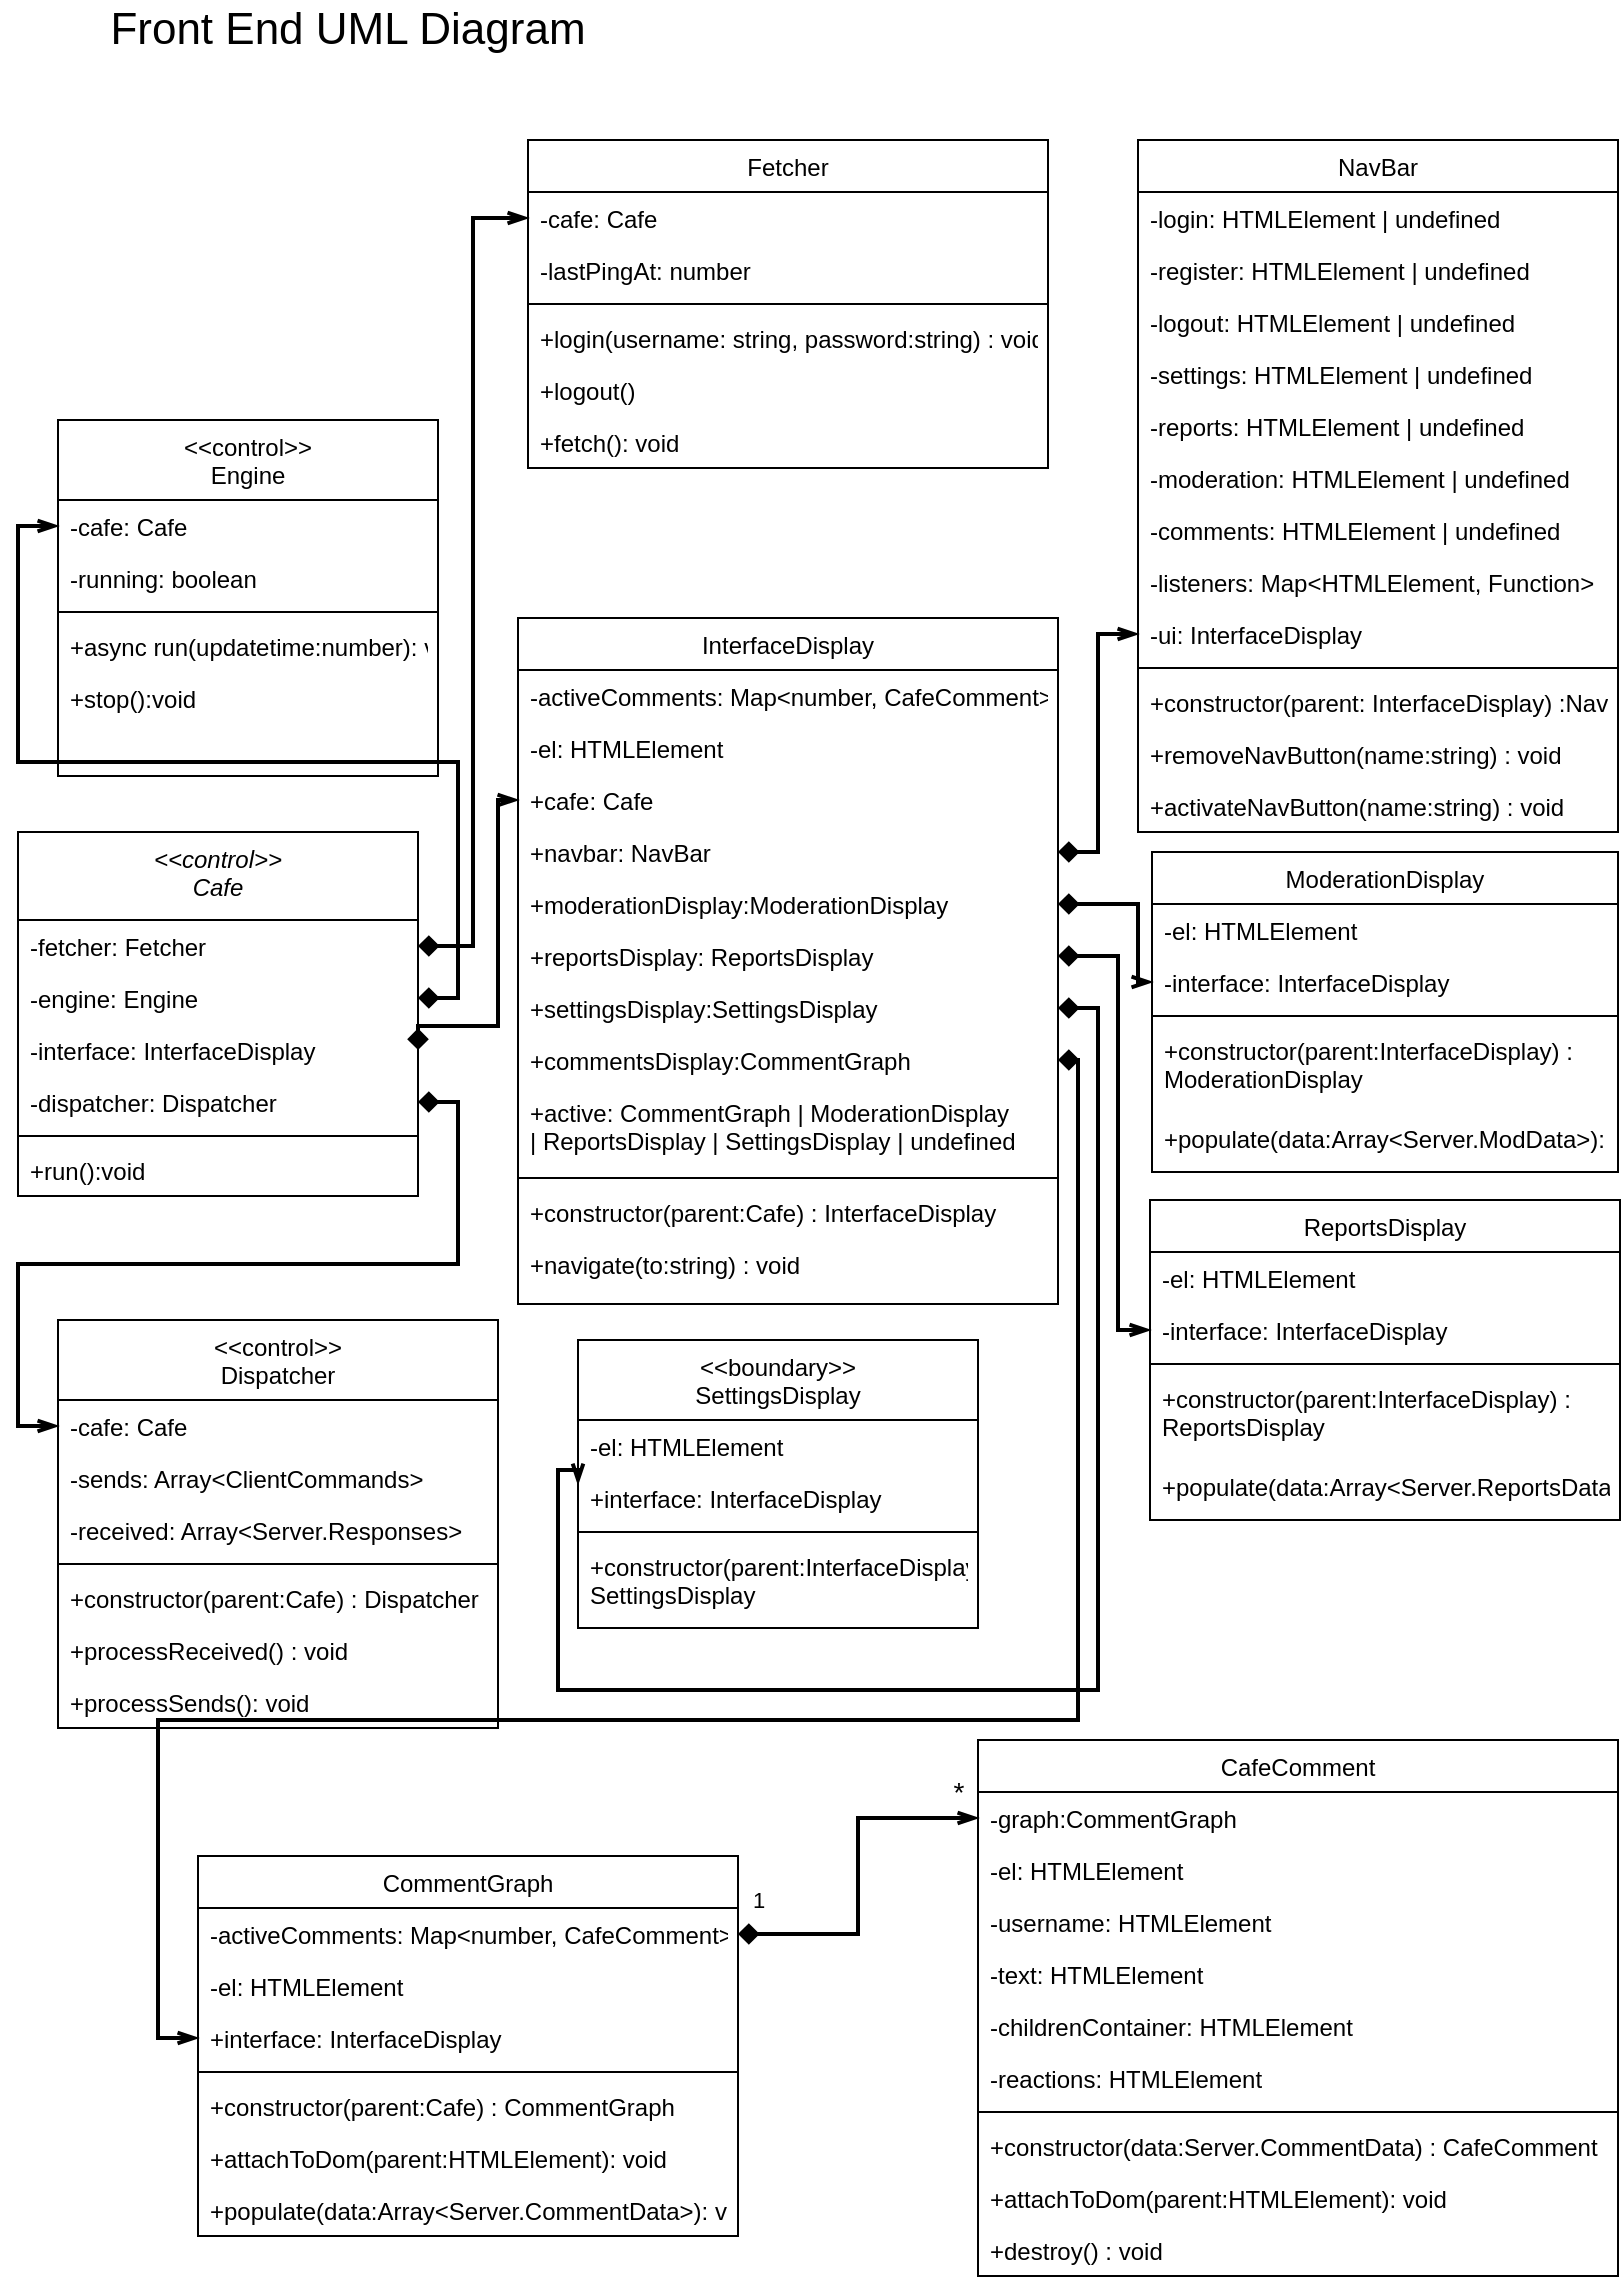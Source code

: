 <mxfile version="20.5.1" type="device"><diagram id="C5RBs43oDa-KdzZeNtuy" name="Page-1"><mxGraphModel dx="1342" dy="731" grid="1" gridSize="10" guides="1" tooltips="1" connect="1" arrows="1" fold="1" page="1" pageScale="1" pageWidth="827" pageHeight="1169" math="0" shadow="0"><root><mxCell id="WIyWlLk6GJQsqaUBKTNV-0"/><mxCell id="WIyWlLk6GJQsqaUBKTNV-1" parent="WIyWlLk6GJQsqaUBKTNV-0"/><mxCell id="zkfFHV4jXpPFQw0GAbJ--0" value="&lt;&lt;control&gt;&gt;&#10;Cafe" style="swimlane;fontStyle=2;align=center;verticalAlign=top;childLayout=stackLayout;horizontal=1;startSize=44;horizontalStack=0;resizeParent=1;resizeLast=0;collapsible=1;marginBottom=0;rounded=0;shadow=0;strokeWidth=1;" parent="WIyWlLk6GJQsqaUBKTNV-1" vertex="1"><mxGeometry x="10" y="436" width="200" height="182" as="geometry"><mxRectangle x="230" y="140" width="160" height="26" as="alternateBounds"/></mxGeometry></mxCell><mxCell id="zkfFHV4jXpPFQw0GAbJ--1" value="-fetcher: Fetcher" style="text;align=left;verticalAlign=top;spacingLeft=4;spacingRight=4;overflow=hidden;rotatable=0;points=[[0,0.5],[1,0.5]];portConstraint=eastwest;" parent="zkfFHV4jXpPFQw0GAbJ--0" vertex="1"><mxGeometry y="44" width="200" height="26" as="geometry"/></mxCell><mxCell id="hSVlqOeqFn7UGQyCmXMw-0" value="-engine: Engine" style="text;align=left;verticalAlign=top;spacingLeft=4;spacingRight=4;overflow=hidden;rotatable=0;points=[[0,0.5],[1,0.5]];portConstraint=eastwest;rounded=0;shadow=0;html=0;" parent="zkfFHV4jXpPFQw0GAbJ--0" vertex="1"><mxGeometry y="70" width="200" height="26" as="geometry"/></mxCell><mxCell id="zkfFHV4jXpPFQw0GAbJ--2" value="-interface: InterfaceDisplay" style="text;align=left;verticalAlign=top;spacingLeft=4;spacingRight=4;overflow=hidden;rotatable=0;points=[[0,0.5],[1,0.5]];portConstraint=eastwest;rounded=0;shadow=0;html=0;" parent="zkfFHV4jXpPFQw0GAbJ--0" vertex="1"><mxGeometry y="96" width="200" height="26" as="geometry"/></mxCell><mxCell id="zkfFHV4jXpPFQw0GAbJ--3" value="-dispatcher: Dispatcher" style="text;align=left;verticalAlign=top;spacingLeft=4;spacingRight=4;overflow=hidden;rotatable=0;points=[[0,0.5],[1,0.5]];portConstraint=eastwest;rounded=0;shadow=0;html=0;" parent="zkfFHV4jXpPFQw0GAbJ--0" vertex="1"><mxGeometry y="122" width="200" height="26" as="geometry"/></mxCell><mxCell id="zkfFHV4jXpPFQw0GAbJ--4" value="" style="line;html=1;strokeWidth=1;align=left;verticalAlign=middle;spacingTop=-1;spacingLeft=3;spacingRight=3;rotatable=0;labelPosition=right;points=[];portConstraint=eastwest;" parent="zkfFHV4jXpPFQw0GAbJ--0" vertex="1"><mxGeometry y="148" width="200" height="8" as="geometry"/></mxCell><mxCell id="hSVlqOeqFn7UGQyCmXMw-2" value="+run():void" style="text;align=left;verticalAlign=top;spacingLeft=4;spacingRight=4;overflow=hidden;rotatable=0;points=[[0,0.5],[1,0.5]];portConstraint=eastwest;rounded=0;shadow=0;html=0;" parent="zkfFHV4jXpPFQw0GAbJ--0" vertex="1"><mxGeometry y="156" width="200" height="26" as="geometry"/></mxCell><mxCell id="zkfFHV4jXpPFQw0GAbJ--17" value="CommentGraph" style="swimlane;fontStyle=0;align=center;verticalAlign=top;childLayout=stackLayout;horizontal=1;startSize=26;horizontalStack=0;resizeParent=1;resizeLast=0;collapsible=1;marginBottom=0;rounded=0;shadow=0;strokeWidth=1;" parent="WIyWlLk6GJQsqaUBKTNV-1" vertex="1"><mxGeometry x="100" y="948" width="270" height="190" as="geometry"><mxRectangle x="550" y="140" width="160" height="26" as="alternateBounds"/></mxGeometry></mxCell><mxCell id="zkfFHV4jXpPFQw0GAbJ--18" value="-activeComments: Map&lt;number, CafeComment&gt;" style="text;align=left;verticalAlign=top;spacingLeft=4;spacingRight=4;overflow=hidden;rotatable=0;points=[[0,0.5],[1,0.5]];portConstraint=eastwest;" parent="zkfFHV4jXpPFQw0GAbJ--17" vertex="1"><mxGeometry y="26" width="270" height="26" as="geometry"/></mxCell><mxCell id="zkfFHV4jXpPFQw0GAbJ--19" value="-el: HTMLElement" style="text;align=left;verticalAlign=top;spacingLeft=4;spacingRight=4;overflow=hidden;rotatable=0;points=[[0,0.5],[1,0.5]];portConstraint=eastwest;rounded=0;shadow=0;html=0;" parent="zkfFHV4jXpPFQw0GAbJ--17" vertex="1"><mxGeometry y="52" width="270" height="26" as="geometry"/></mxCell><mxCell id="zkfFHV4jXpPFQw0GAbJ--21" value="+interface: InterfaceDisplay" style="text;align=left;verticalAlign=top;spacingLeft=4;spacingRight=4;overflow=hidden;rotatable=0;points=[[0,0.5],[1,0.5]];portConstraint=eastwest;rounded=0;shadow=0;html=0;" parent="zkfFHV4jXpPFQw0GAbJ--17" vertex="1"><mxGeometry y="78" width="270" height="26" as="geometry"/></mxCell><mxCell id="zkfFHV4jXpPFQw0GAbJ--23" value="" style="line;html=1;strokeWidth=1;align=left;verticalAlign=middle;spacingTop=-1;spacingLeft=3;spacingRight=3;rotatable=0;labelPosition=right;points=[];portConstraint=eastwest;" parent="zkfFHV4jXpPFQw0GAbJ--17" vertex="1"><mxGeometry y="104" width="270" height="8" as="geometry"/></mxCell><mxCell id="zkfFHV4jXpPFQw0GAbJ--24" value="+constructor(parent:Cafe) : CommentGraph" style="text;align=left;verticalAlign=top;spacingLeft=4;spacingRight=4;overflow=hidden;rotatable=0;points=[[0,0.5],[1,0.5]];portConstraint=eastwest;" parent="zkfFHV4jXpPFQw0GAbJ--17" vertex="1"><mxGeometry y="112" width="270" height="26" as="geometry"/></mxCell><mxCell id="zkfFHV4jXpPFQw0GAbJ--25" value="+attachToDom(parent:HTMLElement): void" style="text;align=left;verticalAlign=top;spacingLeft=4;spacingRight=4;overflow=hidden;rotatable=0;points=[[0,0.5],[1,0.5]];portConstraint=eastwest;" parent="zkfFHV4jXpPFQw0GAbJ--17" vertex="1"><mxGeometry y="138" width="270" height="26" as="geometry"/></mxCell><mxCell id="hSVlqOeqFn7UGQyCmXMw-3" value="+populate(data:Array&lt;Server.CommentData&gt;): void" style="text;align=left;verticalAlign=top;spacingLeft=4;spacingRight=4;overflow=hidden;rotatable=0;points=[[0,0.5],[1,0.5]];portConstraint=eastwest;" parent="zkfFHV4jXpPFQw0GAbJ--17" vertex="1"><mxGeometry y="164" width="270" height="26" as="geometry"/></mxCell><mxCell id="hSVlqOeqFn7UGQyCmXMw-5" value="CafeComment" style="swimlane;fontStyle=0;align=center;verticalAlign=top;childLayout=stackLayout;horizontal=1;startSize=26;horizontalStack=0;resizeParent=1;resizeLast=0;collapsible=1;marginBottom=0;rounded=0;shadow=0;strokeWidth=1;" parent="WIyWlLk6GJQsqaUBKTNV-1" vertex="1"><mxGeometry x="490" y="890" width="320" height="268" as="geometry"><mxRectangle x="550" y="140" width="160" height="26" as="alternateBounds"/></mxGeometry></mxCell><mxCell id="hSVlqOeqFn7UGQyCmXMw-129" value="-graph:CommentGraph" style="text;align=left;verticalAlign=top;spacingLeft=4;spacingRight=4;overflow=hidden;rotatable=0;points=[[0,0.5],[1,0.5]];portConstraint=eastwest;rounded=0;shadow=0;html=0;" parent="hSVlqOeqFn7UGQyCmXMw-5" vertex="1"><mxGeometry y="26" width="320" height="26" as="geometry"/></mxCell><mxCell id="hSVlqOeqFn7UGQyCmXMw-6" value="-el: HTMLElement" style="text;align=left;verticalAlign=top;spacingLeft=4;spacingRight=4;overflow=hidden;rotatable=0;points=[[0,0.5],[1,0.5]];portConstraint=eastwest;" parent="hSVlqOeqFn7UGQyCmXMw-5" vertex="1"><mxGeometry y="52" width="320" height="26" as="geometry"/></mxCell><mxCell id="hSVlqOeqFn7UGQyCmXMw-7" value="-username: HTMLElement" style="text;align=left;verticalAlign=top;spacingLeft=4;spacingRight=4;overflow=hidden;rotatable=0;points=[[0,0.5],[1,0.5]];portConstraint=eastwest;rounded=0;shadow=0;html=0;" parent="hSVlqOeqFn7UGQyCmXMw-5" vertex="1"><mxGeometry y="78" width="320" height="26" as="geometry"/></mxCell><mxCell id="hSVlqOeqFn7UGQyCmXMw-8" value="-text: HTMLElement" style="text;align=left;verticalAlign=top;spacingLeft=4;spacingRight=4;overflow=hidden;rotatable=0;points=[[0,0.5],[1,0.5]];portConstraint=eastwest;rounded=0;shadow=0;html=0;" parent="hSVlqOeqFn7UGQyCmXMw-5" vertex="1"><mxGeometry y="104" width="320" height="26" as="geometry"/></mxCell><mxCell id="hSVlqOeqFn7UGQyCmXMw-9" value="-childrenContainer: HTMLElement" style="text;align=left;verticalAlign=top;spacingLeft=4;spacingRight=4;overflow=hidden;rotatable=0;points=[[0,0.5],[1,0.5]];portConstraint=eastwest;rounded=0;shadow=0;html=0;" parent="hSVlqOeqFn7UGQyCmXMw-5" vertex="1"><mxGeometry y="130" width="320" height="26" as="geometry"/></mxCell><mxCell id="hSVlqOeqFn7UGQyCmXMw-14" value="-reactions: HTMLElement" style="text;align=left;verticalAlign=top;spacingLeft=4;spacingRight=4;overflow=hidden;rotatable=0;points=[[0,0.5],[1,0.5]];portConstraint=eastwest;rounded=0;shadow=0;html=0;" parent="hSVlqOeqFn7UGQyCmXMw-5" vertex="1"><mxGeometry y="156" width="320" height="26" as="geometry"/></mxCell><mxCell id="hSVlqOeqFn7UGQyCmXMw-10" value="" style="line;html=1;strokeWidth=1;align=left;verticalAlign=middle;spacingTop=-1;spacingLeft=3;spacingRight=3;rotatable=0;labelPosition=right;points=[];portConstraint=eastwest;" parent="hSVlqOeqFn7UGQyCmXMw-5" vertex="1"><mxGeometry y="182" width="320" height="8" as="geometry"/></mxCell><mxCell id="hSVlqOeqFn7UGQyCmXMw-11" value="+constructor(data:Server.CommentData) : CafeComment" style="text;align=left;verticalAlign=top;spacingLeft=4;spacingRight=4;overflow=hidden;rotatable=0;points=[[0,0.5],[1,0.5]];portConstraint=eastwest;" parent="hSVlqOeqFn7UGQyCmXMw-5" vertex="1"><mxGeometry y="190" width="320" height="26" as="geometry"/></mxCell><mxCell id="hSVlqOeqFn7UGQyCmXMw-12" value="+attachToDom(parent:HTMLElement): void" style="text;align=left;verticalAlign=top;spacingLeft=4;spacingRight=4;overflow=hidden;rotatable=0;points=[[0,0.5],[1,0.5]];portConstraint=eastwest;" parent="hSVlqOeqFn7UGQyCmXMw-5" vertex="1"><mxGeometry y="216" width="320" height="26" as="geometry"/></mxCell><mxCell id="hSVlqOeqFn7UGQyCmXMw-13" value="+destroy() : void" style="text;align=left;verticalAlign=top;spacingLeft=4;spacingRight=4;overflow=hidden;rotatable=0;points=[[0,0.5],[1,0.5]];portConstraint=eastwest;" parent="hSVlqOeqFn7UGQyCmXMw-5" vertex="1"><mxGeometry y="242" width="320" height="26" as="geometry"/></mxCell><mxCell id="hSVlqOeqFn7UGQyCmXMw-15" value="&lt;&lt;control&gt;&gt;&#10;Dispatcher" style="swimlane;fontStyle=0;align=center;verticalAlign=top;childLayout=stackLayout;horizontal=1;startSize=40;horizontalStack=0;resizeParent=1;resizeLast=0;collapsible=1;marginBottom=0;rounded=0;shadow=0;strokeWidth=1;" parent="WIyWlLk6GJQsqaUBKTNV-1" vertex="1"><mxGeometry x="30" y="680" width="220" height="204" as="geometry"><mxRectangle x="550" y="140" width="160" height="26" as="alternateBounds"/></mxGeometry></mxCell><mxCell id="hSVlqOeqFn7UGQyCmXMw-18" value="-cafe: Cafe" style="text;align=left;verticalAlign=top;spacingLeft=4;spacingRight=4;overflow=hidden;rotatable=0;points=[[0,0.5],[1,0.5]];portConstraint=eastwest;rounded=0;shadow=0;html=0;" parent="hSVlqOeqFn7UGQyCmXMw-15" vertex="1"><mxGeometry y="40" width="220" height="26" as="geometry"/></mxCell><mxCell id="hSVlqOeqFn7UGQyCmXMw-16" value="-sends: Array&lt;ClientCommands&gt;" style="text;align=left;verticalAlign=top;spacingLeft=4;spacingRight=4;overflow=hidden;rotatable=0;points=[[0,0.5],[1,0.5]];portConstraint=eastwest;" parent="hSVlqOeqFn7UGQyCmXMw-15" vertex="1"><mxGeometry y="66" width="220" height="26" as="geometry"/></mxCell><mxCell id="hSVlqOeqFn7UGQyCmXMw-17" value="-received: Array&lt;Server.Responses&gt;" style="text;align=left;verticalAlign=top;spacingLeft=4;spacingRight=4;overflow=hidden;rotatable=0;points=[[0,0.5],[1,0.5]];portConstraint=eastwest;rounded=0;shadow=0;html=0;" parent="hSVlqOeqFn7UGQyCmXMw-15" vertex="1"><mxGeometry y="92" width="220" height="26" as="geometry"/></mxCell><mxCell id="hSVlqOeqFn7UGQyCmXMw-21" value="" style="line;html=1;strokeWidth=1;align=left;verticalAlign=middle;spacingTop=-1;spacingLeft=3;spacingRight=3;rotatable=0;labelPosition=right;points=[];portConstraint=eastwest;" parent="hSVlqOeqFn7UGQyCmXMw-15" vertex="1"><mxGeometry y="118" width="220" height="8" as="geometry"/></mxCell><mxCell id="hSVlqOeqFn7UGQyCmXMw-22" value="+constructor(parent:Cafe) : Dispatcher" style="text;align=left;verticalAlign=top;spacingLeft=4;spacingRight=4;overflow=hidden;rotatable=0;points=[[0,0.5],[1,0.5]];portConstraint=eastwest;" parent="hSVlqOeqFn7UGQyCmXMw-15" vertex="1"><mxGeometry y="126" width="220" height="26" as="geometry"/></mxCell><mxCell id="hSVlqOeqFn7UGQyCmXMw-23" value="+processReceived() : void" style="text;align=left;verticalAlign=top;spacingLeft=4;spacingRight=4;overflow=hidden;rotatable=0;points=[[0,0.5],[1,0.5]];portConstraint=eastwest;" parent="hSVlqOeqFn7UGQyCmXMw-15" vertex="1"><mxGeometry y="152" width="220" height="26" as="geometry"/></mxCell><mxCell id="hSVlqOeqFn7UGQyCmXMw-24" value="+processSends(): void" style="text;align=left;verticalAlign=top;spacingLeft=4;spacingRight=4;overflow=hidden;rotatable=0;points=[[0,0.5],[1,0.5]];portConstraint=eastwest;" parent="hSVlqOeqFn7UGQyCmXMw-15" vertex="1"><mxGeometry y="178" width="220" height="26" as="geometry"/></mxCell><mxCell id="hSVlqOeqFn7UGQyCmXMw-25" value="&lt;&lt;control&gt;&gt;&#10;Engine" style="swimlane;fontStyle=0;align=center;verticalAlign=top;childLayout=stackLayout;horizontal=1;startSize=40;horizontalStack=0;resizeParent=1;resizeLast=0;collapsible=1;marginBottom=0;rounded=0;shadow=0;strokeWidth=1;spacingBottom=5;" parent="WIyWlLk6GJQsqaUBKTNV-1" vertex="1"><mxGeometry x="30" y="230" width="190" height="178" as="geometry"><mxRectangle x="30" y="230" width="160" height="26" as="alternateBounds"/></mxGeometry></mxCell><mxCell id="hSVlqOeqFn7UGQyCmXMw-26" value="-cafe: Cafe" style="text;align=left;verticalAlign=top;spacingLeft=4;spacingRight=4;overflow=hidden;rotatable=0;points=[[0,0.5],[1,0.5]];portConstraint=eastwest;" parent="hSVlqOeqFn7UGQyCmXMw-25" vertex="1"><mxGeometry y="40" width="190" height="26" as="geometry"/></mxCell><mxCell id="hSVlqOeqFn7UGQyCmXMw-27" value="-running: boolean" style="text;align=left;verticalAlign=top;spacingLeft=4;spacingRight=4;overflow=hidden;rotatable=0;points=[[0,0.5],[1,0.5]];portConstraint=eastwest;rounded=0;shadow=0;html=0;" parent="hSVlqOeqFn7UGQyCmXMw-25" vertex="1"><mxGeometry y="66" width="190" height="26" as="geometry"/></mxCell><mxCell id="hSVlqOeqFn7UGQyCmXMw-29" value="" style="line;html=1;strokeWidth=1;align=left;verticalAlign=middle;spacingTop=-1;spacingLeft=3;spacingRight=3;rotatable=0;labelPosition=right;points=[];portConstraint=eastwest;" parent="hSVlqOeqFn7UGQyCmXMw-25" vertex="1"><mxGeometry y="92" width="190" height="8" as="geometry"/></mxCell><mxCell id="hSVlqOeqFn7UGQyCmXMw-30" value="+async run(updatetime:number): void" style="text;align=left;verticalAlign=top;spacingLeft=4;spacingRight=4;overflow=hidden;rotatable=0;points=[[0,0.5],[1,0.5]];portConstraint=eastwest;" parent="hSVlqOeqFn7UGQyCmXMw-25" vertex="1"><mxGeometry y="100" width="190" height="26" as="geometry"/></mxCell><mxCell id="hSVlqOeqFn7UGQyCmXMw-31" value="+stop():void" style="text;align=left;verticalAlign=top;spacingLeft=4;spacingRight=4;overflow=hidden;rotatable=0;points=[[0,0.5],[1,0.5]];portConstraint=eastwest;" parent="hSVlqOeqFn7UGQyCmXMw-25" vertex="1"><mxGeometry y="126" width="190" height="26" as="geometry"/></mxCell><mxCell id="hSVlqOeqFn7UGQyCmXMw-33" value="Fetcher" style="swimlane;fontStyle=0;align=center;verticalAlign=top;childLayout=stackLayout;horizontal=1;startSize=26;horizontalStack=0;resizeParent=1;resizeLast=0;collapsible=1;marginBottom=0;rounded=0;shadow=0;strokeWidth=1;" parent="WIyWlLk6GJQsqaUBKTNV-1" vertex="1"><mxGeometry x="265" y="90" width="260" height="164" as="geometry"><mxRectangle x="550" y="140" width="160" height="26" as="alternateBounds"/></mxGeometry></mxCell><mxCell id="hSVlqOeqFn7UGQyCmXMw-34" value="-cafe: Cafe" style="text;align=left;verticalAlign=top;spacingLeft=4;spacingRight=4;overflow=hidden;rotatable=0;points=[[0,0.5],[1,0.5]];portConstraint=eastwest;" parent="hSVlqOeqFn7UGQyCmXMw-33" vertex="1"><mxGeometry y="26" width="260" height="26" as="geometry"/></mxCell><mxCell id="hSVlqOeqFn7UGQyCmXMw-35" value="-lastPingAt: number" style="text;align=left;verticalAlign=top;spacingLeft=4;spacingRight=4;overflow=hidden;rotatable=0;points=[[0,0.5],[1,0.5]];portConstraint=eastwest;rounded=0;shadow=0;html=0;" parent="hSVlqOeqFn7UGQyCmXMw-33" vertex="1"><mxGeometry y="52" width="260" height="26" as="geometry"/></mxCell><mxCell id="hSVlqOeqFn7UGQyCmXMw-39" value="" style="line;html=1;strokeWidth=1;align=left;verticalAlign=middle;spacingTop=-1;spacingLeft=3;spacingRight=3;rotatable=0;labelPosition=right;points=[];portConstraint=eastwest;" parent="hSVlqOeqFn7UGQyCmXMw-33" vertex="1"><mxGeometry y="78" width="260" height="8" as="geometry"/></mxCell><mxCell id="hSVlqOeqFn7UGQyCmXMw-40" value="+login(username: string, password:string) : void" style="text;align=left;verticalAlign=top;spacingLeft=4;spacingRight=4;overflow=hidden;rotatable=0;points=[[0,0.5],[1,0.5]];portConstraint=eastwest;" parent="hSVlqOeqFn7UGQyCmXMw-33" vertex="1"><mxGeometry y="86" width="260" height="26" as="geometry"/></mxCell><mxCell id="hSVlqOeqFn7UGQyCmXMw-97" value="+logout()" style="text;align=left;verticalAlign=top;spacingLeft=4;spacingRight=4;overflow=hidden;rotatable=0;points=[[0,0.5],[1,0.5]];portConstraint=eastwest;" parent="hSVlqOeqFn7UGQyCmXMw-33" vertex="1"><mxGeometry y="112" width="260" height="26" as="geometry"/></mxCell><mxCell id="hSVlqOeqFn7UGQyCmXMw-41" value="+fetch(): void" style="text;align=left;verticalAlign=top;spacingLeft=4;spacingRight=4;overflow=hidden;rotatable=0;points=[[0,0.5],[1,0.5]];portConstraint=eastwest;" parent="hSVlqOeqFn7UGQyCmXMw-33" vertex="1"><mxGeometry y="138" width="260" height="26" as="geometry"/></mxCell><mxCell id="hSVlqOeqFn7UGQyCmXMw-61" value="ReportsDisplay" style="swimlane;fontStyle=0;align=center;verticalAlign=top;childLayout=stackLayout;horizontal=1;startSize=26;horizontalStack=0;resizeParent=1;resizeLast=0;collapsible=1;marginBottom=0;rounded=0;shadow=0;strokeWidth=1;" parent="WIyWlLk6GJQsqaUBKTNV-1" vertex="1"><mxGeometry x="576" y="620" width="235" height="160" as="geometry"><mxRectangle x="550" y="140" width="160" height="26" as="alternateBounds"/></mxGeometry></mxCell><mxCell id="hSVlqOeqFn7UGQyCmXMw-63" value="-el: HTMLElement" style="text;align=left;verticalAlign=top;spacingLeft=4;spacingRight=4;overflow=hidden;rotatable=0;points=[[0,0.5],[1,0.5]];portConstraint=eastwest;rounded=0;shadow=0;html=0;" parent="hSVlqOeqFn7UGQyCmXMw-61" vertex="1"><mxGeometry y="26" width="235" height="26" as="geometry"/></mxCell><mxCell id="hSVlqOeqFn7UGQyCmXMw-64" value="-interface: InterfaceDisplay" style="text;align=left;verticalAlign=top;spacingLeft=4;spacingRight=4;overflow=hidden;rotatable=0;points=[[0,0.5],[1,0.5]];portConstraint=eastwest;rounded=0;shadow=0;html=0;" parent="hSVlqOeqFn7UGQyCmXMw-61" vertex="1"><mxGeometry y="52" width="235" height="26" as="geometry"/></mxCell><mxCell id="hSVlqOeqFn7UGQyCmXMw-66" value="" style="line;html=1;strokeWidth=1;align=left;verticalAlign=middle;spacingTop=-1;spacingLeft=3;spacingRight=3;rotatable=0;labelPosition=right;points=[];portConstraint=eastwest;" parent="hSVlqOeqFn7UGQyCmXMw-61" vertex="1"><mxGeometry y="78" width="235" height="8" as="geometry"/></mxCell><mxCell id="hSVlqOeqFn7UGQyCmXMw-67" value="+constructor(parent:InterfaceDisplay) : &#10;ReportsDisplay" style="text;align=left;verticalAlign=top;spacingLeft=4;spacingRight=4;overflow=hidden;rotatable=0;points=[[0,0.5],[1,0.5]];portConstraint=eastwest;" parent="hSVlqOeqFn7UGQyCmXMw-61" vertex="1"><mxGeometry y="86" width="235" height="44" as="geometry"/></mxCell><mxCell id="hSVlqOeqFn7UGQyCmXMw-69" value="+populate(data:Array&lt;Server.ReportsData&gt;): void" style="text;align=left;verticalAlign=top;spacingLeft=4;spacingRight=4;overflow=hidden;rotatable=0;points=[[0,0.5],[1,0.5]];portConstraint=eastwest;" parent="hSVlqOeqFn7UGQyCmXMw-61" vertex="1"><mxGeometry y="130" width="235" height="26" as="geometry"/></mxCell><mxCell id="hSVlqOeqFn7UGQyCmXMw-70" value="InterfaceDisplay" style="swimlane;fontStyle=0;align=center;verticalAlign=top;childLayout=stackLayout;horizontal=1;startSize=26;horizontalStack=0;resizeParent=1;resizeLast=0;collapsible=1;marginBottom=0;rounded=0;shadow=0;strokeWidth=1;" parent="WIyWlLk6GJQsqaUBKTNV-1" vertex="1"><mxGeometry x="260" y="329" width="270" height="343" as="geometry"><mxRectangle x="550" y="140" width="160" height="26" as="alternateBounds"/></mxGeometry></mxCell><mxCell id="hSVlqOeqFn7UGQyCmXMw-71" value="-activeComments: Map&lt;number, CafeComment&gt;" style="text;align=left;verticalAlign=top;spacingLeft=4;spacingRight=4;overflow=hidden;rotatable=0;points=[[0,0.5],[1,0.5]];portConstraint=eastwest;" parent="hSVlqOeqFn7UGQyCmXMw-70" vertex="1"><mxGeometry y="26" width="270" height="26" as="geometry"/></mxCell><mxCell id="hSVlqOeqFn7UGQyCmXMw-72" value="-el: HTMLElement" style="text;align=left;verticalAlign=top;spacingLeft=4;spacingRight=4;overflow=hidden;rotatable=0;points=[[0,0.5],[1,0.5]];portConstraint=eastwest;rounded=0;shadow=0;html=0;" parent="hSVlqOeqFn7UGQyCmXMw-70" vertex="1"><mxGeometry y="52" width="270" height="26" as="geometry"/></mxCell><mxCell id="hSVlqOeqFn7UGQyCmXMw-73" value="+cafe: Cafe" style="text;align=left;verticalAlign=top;spacingLeft=4;spacingRight=4;overflow=hidden;rotatable=0;points=[[0,0.5],[1,0.5]];portConstraint=eastwest;rounded=0;shadow=0;html=0;" parent="hSVlqOeqFn7UGQyCmXMw-70" vertex="1"><mxGeometry y="78" width="270" height="26" as="geometry"/></mxCell><mxCell id="hSVlqOeqFn7UGQyCmXMw-74" value="+navbar: NavBar" style="text;align=left;verticalAlign=top;spacingLeft=4;spacingRight=4;overflow=hidden;rotatable=0;points=[[0,0.5],[1,0.5]];portConstraint=eastwest;rounded=0;shadow=0;html=0;" parent="hSVlqOeqFn7UGQyCmXMw-70" vertex="1"><mxGeometry y="104" width="270" height="26" as="geometry"/></mxCell><mxCell id="hSVlqOeqFn7UGQyCmXMw-94" value="+moderationDisplay:ModerationDisplay" style="text;align=left;verticalAlign=top;spacingLeft=4;spacingRight=4;overflow=hidden;rotatable=0;points=[[0,0.5],[1,0.5]];portConstraint=eastwest;rounded=0;shadow=0;html=0;" parent="hSVlqOeqFn7UGQyCmXMw-70" vertex="1"><mxGeometry y="130" width="270" height="26" as="geometry"/></mxCell><mxCell id="hSVlqOeqFn7UGQyCmXMw-95" value="+reportsDisplay: ReportsDisplay" style="text;align=left;verticalAlign=top;spacingLeft=4;spacingRight=4;overflow=hidden;rotatable=0;points=[[0,0.5],[1,0.5]];portConstraint=eastwest;rounded=0;shadow=0;html=0;" parent="hSVlqOeqFn7UGQyCmXMw-70" vertex="1"><mxGeometry y="156" width="270" height="26" as="geometry"/></mxCell><mxCell id="hSVlqOeqFn7UGQyCmXMw-96" value="+settingsDisplay:SettingsDisplay" style="text;align=left;verticalAlign=top;spacingLeft=4;spacingRight=4;overflow=hidden;rotatable=0;points=[[0,0.5],[1,0.5]];portConstraint=eastwest;rounded=0;shadow=0;html=0;" parent="hSVlqOeqFn7UGQyCmXMw-70" vertex="1"><mxGeometry y="182" width="270" height="26" as="geometry"/></mxCell><mxCell id="hSVlqOeqFn7UGQyCmXMw-93" value="+commentsDisplay:CommentGraph" style="text;align=left;verticalAlign=top;spacingLeft=4;spacingRight=4;overflow=hidden;rotatable=0;points=[[0,0.5],[1,0.5]];portConstraint=eastwest;rounded=0;shadow=0;html=0;" parent="hSVlqOeqFn7UGQyCmXMw-70" vertex="1"><mxGeometry y="208" width="270" height="26" as="geometry"/></mxCell><mxCell id="hSVlqOeqFn7UGQyCmXMw-99" value="+active: CommentGraph | ModerationDisplay &#10;| ReportsDisplay | SettingsDisplay | undefined" style="text;align=left;verticalAlign=top;spacingLeft=4;spacingRight=4;overflow=hidden;rotatable=0;points=[[0,0.5],[1,0.5]];portConstraint=eastwest;rounded=0;shadow=0;html=0;perimeterSpacing=7;" parent="hSVlqOeqFn7UGQyCmXMw-70" vertex="1"><mxGeometry y="234" width="270" height="42" as="geometry"/></mxCell><mxCell id="hSVlqOeqFn7UGQyCmXMw-75" value="" style="line;html=1;strokeWidth=1;align=left;verticalAlign=middle;spacingTop=-1;spacingLeft=3;spacingRight=3;rotatable=0;labelPosition=right;points=[];portConstraint=eastwest;" parent="hSVlqOeqFn7UGQyCmXMw-70" vertex="1"><mxGeometry y="276" width="270" height="8" as="geometry"/></mxCell><mxCell id="hSVlqOeqFn7UGQyCmXMw-76" value="+constructor(parent:Cafe) : InterfaceDisplay" style="text;align=left;verticalAlign=top;spacingLeft=4;spacingRight=4;overflow=hidden;rotatable=0;points=[[0,0.5],[1,0.5]];portConstraint=eastwest;" parent="hSVlqOeqFn7UGQyCmXMw-70" vertex="1"><mxGeometry y="284" width="270" height="26" as="geometry"/></mxCell><mxCell id="hSVlqOeqFn7UGQyCmXMw-100" value="+navigate(to:string) : void" style="text;align=left;verticalAlign=top;spacingLeft=4;spacingRight=4;overflow=hidden;rotatable=0;points=[[0,0.5],[1,0.5]];portConstraint=eastwest;" parent="hSVlqOeqFn7UGQyCmXMw-70" vertex="1"><mxGeometry y="310" width="270" height="26" as="geometry"/></mxCell><mxCell id="hSVlqOeqFn7UGQyCmXMw-79" value="NavBar" style="swimlane;fontStyle=0;align=center;verticalAlign=top;childLayout=stackLayout;horizontal=1;startSize=26;horizontalStack=0;resizeParent=1;resizeLast=0;collapsible=1;marginBottom=0;rounded=0;shadow=0;strokeWidth=1;" parent="WIyWlLk6GJQsqaUBKTNV-1" vertex="1"><mxGeometry x="570" y="90" width="240" height="346" as="geometry"><mxRectangle x="550" y="140" width="160" height="26" as="alternateBounds"/></mxGeometry></mxCell><mxCell id="hSVlqOeqFn7UGQyCmXMw-80" value="-login: HTMLElement | undefined" style="text;align=left;verticalAlign=top;spacingLeft=4;spacingRight=4;overflow=hidden;rotatable=0;points=[[0,0.5],[1,0.5]];portConstraint=eastwest;" parent="hSVlqOeqFn7UGQyCmXMw-79" vertex="1"><mxGeometry y="26" width="240" height="26" as="geometry"/></mxCell><mxCell id="hSVlqOeqFn7UGQyCmXMw-81" value="-register: HTMLElement | undefined" style="text;align=left;verticalAlign=top;spacingLeft=4;spacingRight=4;overflow=hidden;rotatable=0;points=[[0,0.5],[1,0.5]];portConstraint=eastwest;rounded=0;shadow=0;html=0;" parent="hSVlqOeqFn7UGQyCmXMw-79" vertex="1"><mxGeometry y="52" width="240" height="26" as="geometry"/></mxCell><mxCell id="hSVlqOeqFn7UGQyCmXMw-82" value="-logout: HTMLElement | undefined" style="text;align=left;verticalAlign=top;spacingLeft=4;spacingRight=4;overflow=hidden;rotatable=0;points=[[0,0.5],[1,0.5]];portConstraint=eastwest;rounded=0;shadow=0;html=0;" parent="hSVlqOeqFn7UGQyCmXMw-79" vertex="1"><mxGeometry y="78" width="240" height="26" as="geometry"/></mxCell><mxCell id="hSVlqOeqFn7UGQyCmXMw-88" value="-settings: HTMLElement | undefined" style="text;align=left;verticalAlign=top;spacingLeft=4;spacingRight=4;overflow=hidden;rotatable=0;points=[[0,0.5],[1,0.5]];portConstraint=eastwest;rounded=0;shadow=0;html=0;" parent="hSVlqOeqFn7UGQyCmXMw-79" vertex="1"><mxGeometry y="104" width="240" height="26" as="geometry"/></mxCell><mxCell id="hSVlqOeqFn7UGQyCmXMw-90" value="-reports: HTMLElement | undefined" style="text;align=left;verticalAlign=top;spacingLeft=4;spacingRight=4;overflow=hidden;rotatable=0;points=[[0,0.5],[1,0.5]];portConstraint=eastwest;rounded=0;shadow=0;html=0;" parent="hSVlqOeqFn7UGQyCmXMw-79" vertex="1"><mxGeometry y="130" width="240" height="26" as="geometry"/></mxCell><mxCell id="hSVlqOeqFn7UGQyCmXMw-89" value="-moderation: HTMLElement | undefined" style="text;align=left;verticalAlign=top;spacingLeft=4;spacingRight=4;overflow=hidden;rotatable=0;points=[[0,0.5],[1,0.5]];portConstraint=eastwest;rounded=0;shadow=0;html=0;" parent="hSVlqOeqFn7UGQyCmXMw-79" vertex="1"><mxGeometry y="156" width="240" height="26" as="geometry"/></mxCell><mxCell id="hSVlqOeqFn7UGQyCmXMw-83" value="-comments: HTMLElement | undefined" style="text;align=left;verticalAlign=top;spacingLeft=4;spacingRight=4;overflow=hidden;rotatable=0;points=[[0,0.5],[1,0.5]];portConstraint=eastwest;rounded=0;shadow=0;html=0;" parent="hSVlqOeqFn7UGQyCmXMw-79" vertex="1"><mxGeometry y="182" width="240" height="26" as="geometry"/></mxCell><mxCell id="hSVlqOeqFn7UGQyCmXMw-91" value="-listeners: Map&lt;HTMLElement, Function&gt;" style="text;align=left;verticalAlign=top;spacingLeft=4;spacingRight=4;overflow=hidden;rotatable=0;points=[[0,0.5],[1,0.5]];portConstraint=eastwest;rounded=0;shadow=0;html=0;" parent="hSVlqOeqFn7UGQyCmXMw-79" vertex="1"><mxGeometry y="208" width="240" height="26" as="geometry"/></mxCell><mxCell id="hSVlqOeqFn7UGQyCmXMw-98" value="-ui: InterfaceDisplay" style="text;align=left;verticalAlign=top;spacingLeft=4;spacingRight=4;overflow=hidden;rotatable=0;points=[[0,0.5],[1,0.5]];portConstraint=eastwest;rounded=0;shadow=0;html=0;" parent="hSVlqOeqFn7UGQyCmXMw-79" vertex="1"><mxGeometry y="234" width="240" height="26" as="geometry"/></mxCell><mxCell id="hSVlqOeqFn7UGQyCmXMw-84" value="" style="line;html=1;strokeWidth=1;align=left;verticalAlign=middle;spacingTop=-1;spacingLeft=3;spacingRight=3;rotatable=0;labelPosition=right;points=[];portConstraint=eastwest;" parent="hSVlqOeqFn7UGQyCmXMw-79" vertex="1"><mxGeometry y="260" width="240" height="8" as="geometry"/></mxCell><mxCell id="hSVlqOeqFn7UGQyCmXMw-85" value="+constructor(parent: InterfaceDisplay) :NavBar" style="text;align=left;verticalAlign=top;spacingLeft=4;spacingRight=4;overflow=hidden;rotatable=0;points=[[0,0.5],[1,0.5]];portConstraint=eastwest;" parent="hSVlqOeqFn7UGQyCmXMw-79" vertex="1"><mxGeometry y="268" width="240" height="26" as="geometry"/></mxCell><mxCell id="hSVlqOeqFn7UGQyCmXMw-86" value="+removeNavButton(name:string) : void" style="text;align=left;verticalAlign=top;spacingLeft=4;spacingRight=4;overflow=hidden;rotatable=0;points=[[0,0.5],[1,0.5]];portConstraint=eastwest;" parent="hSVlqOeqFn7UGQyCmXMw-79" vertex="1"><mxGeometry y="294" width="240" height="26" as="geometry"/></mxCell><mxCell id="hSVlqOeqFn7UGQyCmXMw-92" value="+activateNavButton(name:string) : void" style="text;align=left;verticalAlign=top;spacingLeft=4;spacingRight=4;overflow=hidden;rotatable=0;points=[[0,0.5],[1,0.5]];portConstraint=eastwest;" parent="hSVlqOeqFn7UGQyCmXMw-79" vertex="1"><mxGeometry y="320" width="240" height="26" as="geometry"/></mxCell><mxCell id="hSVlqOeqFn7UGQyCmXMw-101" value="&lt;&lt;boundary&gt;&gt;&#10;SettingsDisplay" style="swimlane;fontStyle=0;align=center;verticalAlign=top;childLayout=stackLayout;horizontal=1;startSize=40;horizontalStack=0;resizeParent=1;resizeLast=0;collapsible=1;marginBottom=0;rounded=0;shadow=0;strokeWidth=1;" parent="WIyWlLk6GJQsqaUBKTNV-1" vertex="1"><mxGeometry x="290" y="690" width="200" height="144" as="geometry"><mxRectangle x="550" y="140" width="160" height="26" as="alternateBounds"/></mxGeometry></mxCell><mxCell id="hSVlqOeqFn7UGQyCmXMw-102" value="-el: HTMLElement" style="text;align=left;verticalAlign=top;spacingLeft=4;spacingRight=4;overflow=hidden;rotatable=0;points=[[0,0.5],[1,0.5]];portConstraint=eastwest;rounded=0;shadow=0;html=0;" parent="hSVlqOeqFn7UGQyCmXMw-101" vertex="1"><mxGeometry y="40" width="200" height="26" as="geometry"/></mxCell><mxCell id="hSVlqOeqFn7UGQyCmXMw-103" value="+interface: InterfaceDisplay" style="text;align=left;verticalAlign=top;spacingLeft=4;spacingRight=4;overflow=hidden;rotatable=0;points=[[0,0.5],[1,0.5]];portConstraint=eastwest;rounded=0;shadow=0;html=0;" parent="hSVlqOeqFn7UGQyCmXMw-101" vertex="1"><mxGeometry y="66" width="200" height="26" as="geometry"/></mxCell><mxCell id="hSVlqOeqFn7UGQyCmXMw-104" value="" style="line;html=1;strokeWidth=1;align=left;verticalAlign=middle;spacingTop=-1;spacingLeft=3;spacingRight=3;rotatable=0;labelPosition=right;points=[];portConstraint=eastwest;" parent="hSVlqOeqFn7UGQyCmXMw-101" vertex="1"><mxGeometry y="92" width="200" height="8" as="geometry"/></mxCell><mxCell id="hSVlqOeqFn7UGQyCmXMw-105" value="+constructor(parent:InterfaceDisplay) : &#10;SettingsDisplay" style="text;align=left;verticalAlign=top;spacingLeft=4;spacingRight=4;overflow=hidden;rotatable=0;points=[[0,0.5],[1,0.5]];portConstraint=eastwest;" parent="hSVlqOeqFn7UGQyCmXMw-101" vertex="1"><mxGeometry y="100" width="200" height="44" as="geometry"/></mxCell><mxCell id="hSVlqOeqFn7UGQyCmXMw-108" value="ModerationDisplay" style="swimlane;fontStyle=0;align=center;verticalAlign=top;childLayout=stackLayout;horizontal=1;startSize=26;horizontalStack=0;resizeParent=1;resizeLast=0;collapsible=1;marginBottom=0;rounded=0;shadow=0;strokeWidth=1;" parent="WIyWlLk6GJQsqaUBKTNV-1" vertex="1"><mxGeometry x="577" y="446" width="233" height="160" as="geometry"><mxRectangle x="550" y="140" width="160" height="26" as="alternateBounds"/></mxGeometry></mxCell><mxCell id="hSVlqOeqFn7UGQyCmXMw-109" value="-el: HTMLElement" style="text;align=left;verticalAlign=top;spacingLeft=4;spacingRight=4;overflow=hidden;rotatable=0;points=[[0,0.5],[1,0.5]];portConstraint=eastwest;rounded=0;shadow=0;html=0;" parent="hSVlqOeqFn7UGQyCmXMw-108" vertex="1"><mxGeometry y="26" width="233" height="26" as="geometry"/></mxCell><mxCell id="hSVlqOeqFn7UGQyCmXMw-110" value="-interface: InterfaceDisplay" style="text;align=left;verticalAlign=top;spacingLeft=4;spacingRight=4;overflow=hidden;rotatable=0;points=[[0,0.5],[1,0.5]];portConstraint=eastwest;rounded=0;shadow=0;html=0;" parent="hSVlqOeqFn7UGQyCmXMw-108" vertex="1"><mxGeometry y="52" width="233" height="26" as="geometry"/></mxCell><mxCell id="hSVlqOeqFn7UGQyCmXMw-111" value="" style="line;html=1;strokeWidth=1;align=left;verticalAlign=middle;spacingTop=-1;spacingLeft=3;spacingRight=3;rotatable=0;labelPosition=right;points=[];portConstraint=eastwest;" parent="hSVlqOeqFn7UGQyCmXMw-108" vertex="1"><mxGeometry y="78" width="233" height="8" as="geometry"/></mxCell><mxCell id="hSVlqOeqFn7UGQyCmXMw-112" value="+constructor(parent:InterfaceDisplay) : &#10;ModerationDisplay" style="text;align=left;verticalAlign=top;spacingLeft=4;spacingRight=4;overflow=hidden;rotatable=0;points=[[0,0.5],[1,0.5]];portConstraint=eastwest;" parent="hSVlqOeqFn7UGQyCmXMw-108" vertex="1"><mxGeometry y="86" width="233" height="44" as="geometry"/></mxCell><mxCell id="hSVlqOeqFn7UGQyCmXMw-113" value="+populate(data:Array&lt;Server.ModData&gt;): void" style="text;align=left;verticalAlign=top;spacingLeft=4;spacingRight=4;overflow=hidden;rotatable=0;points=[[0,0.5],[1,0.5]];portConstraint=eastwest;" parent="hSVlqOeqFn7UGQyCmXMw-108" vertex="1"><mxGeometry y="130" width="233" height="26" as="geometry"/></mxCell><mxCell id="hSVlqOeqFn7UGQyCmXMw-122" style="edgeStyle=orthogonalEdgeStyle;rounded=0;orthogonalLoop=1;jettySize=auto;html=1;exitX=1;exitY=0.5;exitDx=0;exitDy=0;entryX=0;entryY=0.5;entryDx=0;entryDy=0;strokeWidth=2;startArrow=diamond;startFill=1;endArrow=openThin;endFill=0;" parent="WIyWlLk6GJQsqaUBKTNV-1" source="hSVlqOeqFn7UGQyCmXMw-74" target="hSVlqOeqFn7UGQyCmXMw-98" edge="1"><mxGeometry relative="1" as="geometry"><Array as="points"><mxPoint x="550" y="446"/><mxPoint x="550" y="337"/></Array></mxGeometry></mxCell><mxCell id="hSVlqOeqFn7UGQyCmXMw-130" style="edgeStyle=orthogonalEdgeStyle;rounded=0;orthogonalLoop=1;jettySize=auto;html=1;exitX=1;exitY=0.5;exitDx=0;exitDy=0;entryX=0;entryY=0.5;entryDx=0;entryDy=0;strokeWidth=2;startArrow=diamond;startFill=1;endArrow=openThin;endFill=0;" parent="WIyWlLk6GJQsqaUBKTNV-1" source="zkfFHV4jXpPFQw0GAbJ--18" target="hSVlqOeqFn7UGQyCmXMw-129" edge="1"><mxGeometry relative="1" as="geometry"/></mxCell><mxCell id="XpZ7-IC1TtpU84oYlkcc-5" value="1" style="edgeLabel;html=1;align=center;verticalAlign=middle;resizable=0;points=[];" parent="hSVlqOeqFn7UGQyCmXMw-130" vertex="1" connectable="0"><mxGeometry x="-0.566" y="2" relative="1" as="geometry"><mxPoint x="-29" y="-15" as="offset"/></mxGeometry></mxCell><mxCell id="XpZ7-IC1TtpU84oYlkcc-8" value="*" style="edgeLabel;html=1;align=center;verticalAlign=middle;resizable=0;points=[];fontSize=14;" parent="hSVlqOeqFn7UGQyCmXMw-130" vertex="1" connectable="0"><mxGeometry x="0.536" y="-2" relative="1" as="geometry"><mxPoint x="31" y="-15" as="offset"/></mxGeometry></mxCell><mxCell id="hSVlqOeqFn7UGQyCmXMw-131" style="edgeStyle=orthogonalEdgeStyle;rounded=0;orthogonalLoop=1;jettySize=auto;html=1;exitX=1;exitY=0.5;exitDx=0;exitDy=0;entryX=0;entryY=0.5;entryDx=0;entryDy=0;strokeWidth=2;startArrow=diamond;startFill=1;endArrow=openThin;endFill=0;" parent="WIyWlLk6GJQsqaUBKTNV-1" source="zkfFHV4jXpPFQw0GAbJ--3" target="hSVlqOeqFn7UGQyCmXMw-18" edge="1"><mxGeometry relative="1" as="geometry"/></mxCell><mxCell id="hSVlqOeqFn7UGQyCmXMw-132" style="edgeStyle=orthogonalEdgeStyle;rounded=0;orthogonalLoop=1;jettySize=auto;html=1;exitX=1;exitY=0.5;exitDx=0;exitDy=0;entryX=0;entryY=0.5;entryDx=0;entryDy=0;strokeWidth=2;startArrow=diamond;startFill=1;endArrow=openThin;endFill=0;" parent="WIyWlLk6GJQsqaUBKTNV-1" source="zkfFHV4jXpPFQw0GAbJ--2" target="hSVlqOeqFn7UGQyCmXMw-73" edge="1"><mxGeometry relative="1" as="geometry"><Array as="points"><mxPoint x="210" y="533"/><mxPoint x="250" y="533"/><mxPoint x="250" y="420"/></Array></mxGeometry></mxCell><mxCell id="hSVlqOeqFn7UGQyCmXMw-133" style="edgeStyle=orthogonalEdgeStyle;rounded=0;orthogonalLoop=1;jettySize=auto;html=1;exitX=1;exitY=0.5;exitDx=0;exitDy=0;entryX=0;entryY=0.5;entryDx=0;entryDy=0;strokeWidth=2;startArrow=diamond;startFill=1;endArrow=openThin;endFill=0;" parent="WIyWlLk6GJQsqaUBKTNV-1" source="hSVlqOeqFn7UGQyCmXMw-0" target="hSVlqOeqFn7UGQyCmXMw-26" edge="1"><mxGeometry relative="1" as="geometry"/></mxCell><mxCell id="hSVlqOeqFn7UGQyCmXMw-134" style="edgeStyle=orthogonalEdgeStyle;rounded=0;orthogonalLoop=1;jettySize=auto;html=1;exitX=1;exitY=0.5;exitDx=0;exitDy=0;entryX=0;entryY=0.5;entryDx=0;entryDy=0;strokeWidth=2;startArrow=diamond;startFill=1;endArrow=openThin;endFill=0;" parent="WIyWlLk6GJQsqaUBKTNV-1" source="zkfFHV4jXpPFQw0GAbJ--1" target="hSVlqOeqFn7UGQyCmXMw-34" edge="1"><mxGeometry relative="1" as="geometry"/></mxCell><mxCell id="hSVlqOeqFn7UGQyCmXMw-135" style="edgeStyle=orthogonalEdgeStyle;rounded=0;orthogonalLoop=1;jettySize=auto;html=1;exitX=1;exitY=0.5;exitDx=0;exitDy=0;entryX=0;entryY=0.5;entryDx=0;entryDy=0;strokeWidth=2;startArrow=diamond;startFill=1;endArrow=openThin;endFill=0;" parent="WIyWlLk6GJQsqaUBKTNV-1" source="hSVlqOeqFn7UGQyCmXMw-94" target="hSVlqOeqFn7UGQyCmXMw-110" edge="1"><mxGeometry relative="1" as="geometry"><Array as="points"><mxPoint x="570" y="472"/><mxPoint x="570" y="511"/></Array></mxGeometry></mxCell><mxCell id="hSVlqOeqFn7UGQyCmXMw-136" style="edgeStyle=orthogonalEdgeStyle;rounded=0;orthogonalLoop=1;jettySize=auto;html=1;exitX=1;exitY=0.5;exitDx=0;exitDy=0;entryX=0;entryY=0.5;entryDx=0;entryDy=0;strokeWidth=2;startArrow=diamond;startFill=1;endArrow=openThin;endFill=0;" parent="WIyWlLk6GJQsqaUBKTNV-1" source="hSVlqOeqFn7UGQyCmXMw-95" target="hSVlqOeqFn7UGQyCmXMw-64" edge="1"><mxGeometry relative="1" as="geometry"><Array as="points"><mxPoint x="560" y="498"/><mxPoint x="560" y="685"/></Array></mxGeometry></mxCell><mxCell id="hSVlqOeqFn7UGQyCmXMw-137" style="edgeStyle=orthogonalEdgeStyle;rounded=0;orthogonalLoop=1;jettySize=auto;html=1;exitX=1;exitY=0.5;exitDx=0;exitDy=0;entryX=0;entryY=0.5;entryDx=0;entryDy=0;strokeWidth=2;startArrow=diamond;startFill=1;endArrow=openThin;endFill=0;" parent="WIyWlLk6GJQsqaUBKTNV-1" source="hSVlqOeqFn7UGQyCmXMw-96" target="hSVlqOeqFn7UGQyCmXMw-101" edge="1"><mxGeometry relative="1" as="geometry"><Array as="points"><mxPoint x="550" y="524"/><mxPoint x="550" y="865"/><mxPoint x="280" y="865"/><mxPoint x="280" y="755"/></Array></mxGeometry></mxCell><mxCell id="hSVlqOeqFn7UGQyCmXMw-138" style="edgeStyle=orthogonalEdgeStyle;rounded=0;orthogonalLoop=1;jettySize=auto;html=1;exitX=1;exitY=0.5;exitDx=0;exitDy=0;entryX=0;entryY=0.5;entryDx=0;entryDy=0;strokeWidth=2;startArrow=diamond;startFill=1;endArrow=openThin;endFill=0;" parent="WIyWlLk6GJQsqaUBKTNV-1" source="hSVlqOeqFn7UGQyCmXMw-93" target="zkfFHV4jXpPFQw0GAbJ--21" edge="1"><mxGeometry relative="1" as="geometry"><Array as="points"><mxPoint x="540" y="550"/><mxPoint x="540" y="880"/><mxPoint x="80" y="880"/><mxPoint x="80" y="1039"/></Array></mxGeometry></mxCell><mxCell id="hSVlqOeqFn7UGQyCmXMw-139" value="&lt;font style=&quot;font-size: 22px;&quot;&gt;Front End UML Diagram&lt;/font&gt;" style="text;html=1;strokeColor=none;fillColor=none;align=center;verticalAlign=middle;whiteSpace=wrap;rounded=0;" parent="WIyWlLk6GJQsqaUBKTNV-1" vertex="1"><mxGeometry x="40" y="20" width="270" height="30" as="geometry"/></mxCell></root></mxGraphModel></diagram></mxfile>